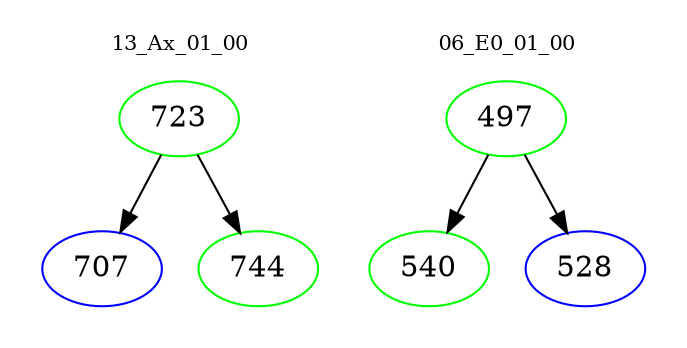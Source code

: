 digraph{
subgraph cluster_0 {
color = white
label = "13_Ax_01_00";
fontsize=10;
T0_723 [label="723", color="green"]
T0_723 -> T0_707 [color="black"]
T0_707 [label="707", color="blue"]
T0_723 -> T0_744 [color="black"]
T0_744 [label="744", color="green"]
}
subgraph cluster_1 {
color = white
label = "06_E0_01_00";
fontsize=10;
T1_497 [label="497", color="green"]
T1_497 -> T1_540 [color="black"]
T1_540 [label="540", color="green"]
T1_497 -> T1_528 [color="black"]
T1_528 [label="528", color="blue"]
}
}
